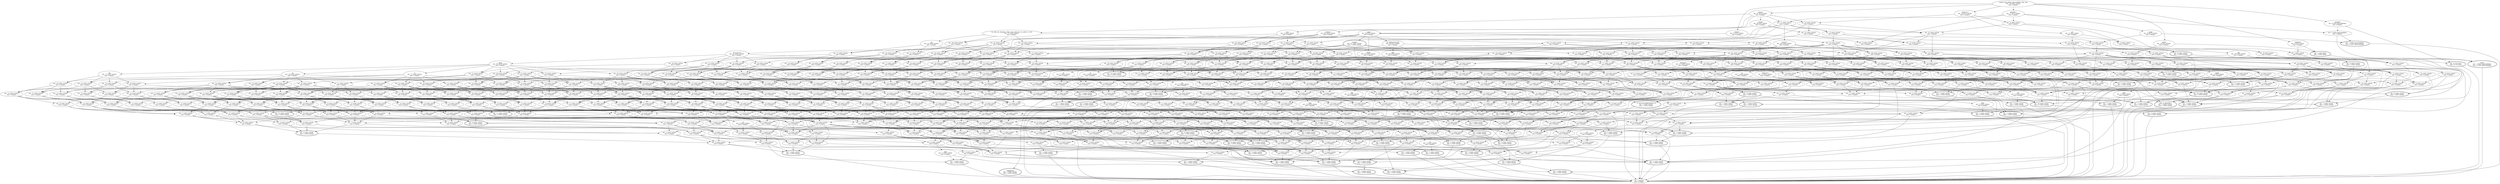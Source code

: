 digraph d{
1 [label="author, date-added, date-modified, title, year
ext.: 100 (93% article) 
own: 0 (empty) "]
2 [label="ext.: 1 (100% article) 
own: 1 (100% article) ", peripheries = 2]
3 [label="ext.: 52 (100% article) 
own: 0 (empty) "]
4 [label="ext.: 9 (100% article) 
own: 7 (100% article) ", peripheries = 2]
5 [label="ext.: 6 (100% article) 
own: 0 (empty) "]
6 [label="ext.: 1 (100% article) 
own: 1 (100% article) ", peripheries = 2]
7 [label="ext.: 10 (100% article) 
own: 0 (empty) "]
8 [label="volume
ext.: 96 (95% article) 
own: 0 (empty) "]
9 [label="ext.: 9 (100% article) 
own: 1 (100% article) ", peripheries = 2]
10 [label="number
ext.: 81 (100% article) 
own: 1 (100% article) ", peripheries = 2]
11 [label="ext.: 26 (100% article) 
own: 0 (empty) "]
12 [label="ext.: 39 (100% article) 
own: 0 (empty) "]
13 [label="ext.: 25 (100% article) 
own: 0 (empty) "]
14 [label="ext.: 32 (100% article) 
own: 0 (empty) "]
15 [label="ext.: 31 (100% article) 
own: 0 (empty) "]
16 [label="ext.: 2 (100% article) 
own: 1 (100% article) ", peripheries = 2]
17 [label="ext.: 10 (100% article) 
own: 0 (empty) "]
18 [label="ext.: 5 (100% article) 
own: 0 (empty) "]
19 [label="ext.: 6 (100% article) 
own: 0 (empty) "]
20 [label="ext.: 1 (100% article) 
own: 1 (100% article) ", peripheries = 2]
21 [label="ext.: 4 (100% article) 
own: 0 (empty) "]
22 [label="ext.: 8 (100% article) 
own: 0 (empty) "]
23 [label="ext.: 2 (100% article) 
own: 0 (empty) "]
24 [label="ext.: 1 (100% article) 
own: 1 (100% article) ", peripheries = 2]
25 [label="ext.: 1 (100% article) 
own: 1 (100% article) ", peripheries = 2]
26 [label="ext.: 64 (100% article) 
own: 0 (empty) "]
27 [label="ext.: 72 (100% article) 
own: 0 (empty) "]
28 [label="ext.: 6 (100% article) 
own: 1 (100% article) ", peripheries = 2]
29 [label="ext.: 36 (100% article) 
own: 0 (empty) "]
30 [label="ext.: 11 (100% article) 
own: 1 (100% article) ", peripheries = 2]
31 [label="ext.: 12 (100% article) 
own: 0 (empty) "]
32 [label="ext.: 4 (100% article) 
own: 0 (empty) "]
33 [label="ext.: 1 (100% article) 
own: 1 (100% article) ", peripheries = 2]
34 [label="ext.: 4 (100% article) 
own: 0 (empty) "]
35 [label="pmc
ext.: 2 (100% article) 
own: 0 (empty) "]
36 [label="ext.: 5 (100% article) 
own: 0 (empty) "]
37 [label="ext.: 2 (100% article) 
own: 0 (empty) "]
38 [label="ext.: 1 (100% article) 
own: 1 (100% article) ", peripheries = 2]
39 [label="ext.: 10 (100% article) 
own: 0 (empty) "]
40 [label="ext.: 4 (100% article) 
own: 1 (100% article) ", peripheries = 2]
41 [label="ext.: 2 (100% article) 
own: 2 (100% article) ", peripheries = 2]
42 [label="ext.: 59 (100% article) 
own: 0 (empty) "]
43 [label="ext.: 11 (100% article) 
own: 0 (empty) "]
44 [label="pages
ext.: 94 (95% article) 
own: 0 (empty) "]
45 [label="ext.: 45 (100% article) 
own: 0 (empty) "]
46 [label="ext.: 12 (100% article) 
own: 0 (empty) "]
47 [label="ext.: 3 (100% article) 
own: 0 (empty) "]
48 [label="ext.: 1 (100% article) 
own: 1 (100% article) ", peripheries = 2]
49 [label="ext.: 17 (100% article) 
own: 0 (empty) "]
50 [label="ext.: 4 (100% article) 
own: 0 (empty) "]
51 [label="ext.: 2 (100% article) 
own: 0 (empty) "]
52 [label="supplement
ext.: 1 (100% article) 
own: 1 (100% article) ", peripheries = 2]
53 [label="ext.: 2 (100% article) 
own: 1 (100% article) ", peripheries = 2]
54 [label="ext.: 3 (100% article) 
own: 0 (empty) "]
55 [label="ext.: 14 (100% article) 
own: 4 (100% article) ", peripheries = 2]
56 [label="ext.: 44 (90% article) 
own: 0 (empty) "]
57 [label="ext.: 73 (94% article) 
own: 0 (empty) "]
58 [label="ext.: 4 (75% misc) 
own: 4 (75% misc) ", peripheries = 2]
59 [label="ext.: 7 (100% article) 
own: 0 (empty) "]
60 [label="ext.: 11 (100% article) 
own: 0 (empty) "]
61 [label="ext.: 11 (100% article) 
own: 0 (empty) "]
62 [label="ext.: 10 (100% article) 
own: 0 (empty) "]
63 [label="ext.: 42 (100% article) 
own: 0 (empty) "]
64 [label="ext.: 2 (100% article) 
own: 1 (100% article) ", peripheries = 2]
65 [label="ext.: 40 (100% article) 
own: 0 (empty) "]
66 [label="ext.: 9 (100% article) 
own: 1 (100% article) ", peripheries = 2]
67 [label="ext.: 14 (100% article) 
own: 0 (empty) "]
68 [label="ext.: 70 (100% article) 
own: 0 (empty) "]
69 [label="ext.: 14 (100% article) 
own: 0 (empty) "]
70 [label="ext.: 14 (100% article) 
own: 0 (empty) "]
71 [label="ext.: 15 (100% article) 
own: 0 (empty) "]
72 [label="ext.: 11 (100% article) 
own: 0 (empty) "]
73 [label="ext.: 13 (100% article) 
own: 0 (empty) "]
74 [label="ext.: 10 (100% article) 
own: 0 (empty) "]
75 [label="ext.: 3 (100% article) 
own: 0 (empty) "]
76 [label="ext.: 2 (100% article) 
own: 1 (100% article) ", peripheries = 2]
77 [label="ext.: 3 (100% article) 
own: 0 (empty) "]
78 [label="ext.: 7 (100% article) 
own: 0 (empty) "]
79 [label="ext.: 5 (100% article) 
own: 0 (empty) "]
80 [label="ext.: 6 (100% article) 
own: 0 (empty) "]
81 [label="ext.: 1 (100% article) 
own: 1 (100% article) ", peripheries = 2]
82 [label="ext.: 6 (100% article) 
own: 1 (100% article) ", peripheries = 2]
83 [label="ext.: 8 (100% article) 
own: 0 (empty) "]
84 [label="ext.: 5 (100% article) 
own: 0 (empty) "]
85 [label="ext.: 7 (100% article) 
own: 0 (empty) "]
86 [label="ext.: 4 (100% article) 
own: 0 (empty) "]
87 [label="ext.: 1 (100% article) 
own: 1 (100% article) ", peripheries = 2]
88 [label="ext.: 3 (100% article) 
own: 1 (100% article) ", peripheries = 2]
89 [label="ext.: 1 (100% article) 
own: 1 (100% article) ", peripheries = 2]
90 [label="ext.: 6 (100% article) 
own: 0 (empty) "]
91 [label="ext.: 3 (100% article) 
own: 1 (100% article) ", peripheries = 2]
92 [label="ext.: 35 (100% article) 
own: 0 (empty) "]
93 [label="ext.: 61 (100% article) 
own: 0 (empty) "]
94 [label="ext.: 29 (100% article) 
own: 0 (empty) "]
95 [label="ext.: 36 (100% article) 
own: 0 (empty) "]
96 [label="ext.: 46 (100% article) 
own: 0 (empty) "]
97 [label="ext.: 34 (100% article) 
own: 0 (empty) "]
98 [label="ext.: 41 (100% article) 
own: 0 (empty) "]
99 [label="ext.: 51 (100% article) 
own: 0 (empty) "]
100 [label="ext.: 21 (100% article) 
own: 1 (100% article) ", peripheries = 2]
101 [label="ext.: 37 (100% article) 
own: 0 (empty) "]
102 [label="isi, publication-type
ext.: 46 (91% article) 
own: 0 (empty) "]
103 [label="ext.: 23 (100% article) 
own: 1 (100% article) ", peripheries = 2]
104 [label="ext.: 10 (100% article) 
own: 1 (100% article) ", peripheries = 2]
105 [label="ext.: 13 (100% article) 
own: 0 (empty) "]
106 [label="ext.: 13 (100% article) 
own: 0 (empty) "]
107 [label="ext.: 14 (100% article) 
own: 0 (empty) "]
108 [label="ext.: 12 (100% article) 
own: 0 (empty) "]
109 [label="ext.: 13 (100% article) 
own: 0 (empty) "]
110 [label="ext.: 16 (100% article) 
own: 0 (empty) "]
111 [label="ext.: 16 (100% article) 
own: 0 (empty) "]
112 [label="mh
ext.: 17 (100% article) 
own: 0 (empty) "]
113 [label="ext.: 15 (100% article) 
own: 0 (empty) "]
114 [label="ext.: 5 (100% article) 
own: 1 (100% article) ", peripheries = 2]
115 [label="ext.: 7 (100% article) 
own: 0 (empty) "]
116 [label="ext.: 12 (100% article) 
own: 0 (empty) "]
117 [label="ext.: 13 (100% article) 
own: 0 (empty) "]
118 [label="ext.: 6 (100% article) 
own: 0 (empty) "]
119 [label="ext.: 11 (100% article) 
own: 0 (empty) "]
120 [label="ext.: 12 (100% article) 
own: 0 (empty) "]
121 [label="ext.: 12 (100% article) 
own: 0 (empty) "]
122 [label="ext.: 15 (100% article) 
own: 0 (empty) "]
123 [label="ext.: 15 (100% article) 
own: 0 (empty) "]
124 [label="ext.: 16 (100% article) 
own: 0 (empty) "]
125 [label="ext.: 14 (100% article) 
own: 0 (empty) "]
126 [label="ext.: 6 (100% article) 
own: 0 (empty) "]
127 [label="ext.: 8 (100% article) 
own: 0 (empty) "]
128 [label="ext.: 7 (100% article) 
own: 0 (empty) "]
129 [label="ext.: 9 (100% article) 
own: 0 (empty) "]
130 [label="ext.: 8 (100% article) 
own: 0 (empty) "]
131 [label="m3
ext.: 2 (100% article) 
own: 0 (empty) "]
132 [label="ext.: 29 (100% article) 
own: 0 (empty) "]
133 [label="ext.: 28 (100% article) 
own: 0 (empty) "]
134 [label="ext.: 7 (100% article) 
own: 0 (empty) "]
135 [label="ext.: 2 (100% article) 
own: 0 (empty) "]
136 [label="ext.: 5 (100% article) 
own: 0 (empty) "]
137 [label="ext.: 5 (100% article) 
own: 0 (empty) "]
138 [label="ty
ext.: 7 (100% article) 
own: 0 (empty) "]
139 [label="isbn, l3, bdsk-file-2
ext.: 1 (100% article) 
own: 1 (100% article) ", peripheries = 2]
140 [label="bdsk-file-1
ext.: 75 (97% article) 
own: 0 (empty) "]
141 [label="group
ext.: 43 (97% article) 
own: 0 (empty) "]
142 [label="booktitle
ext.: 6 (50% inproceedings) 
own: 0 (empty) "]
143 [label="ext.: 1 (100% inproceedings) 
own: 1 (100% inproceedings) ", peripheries = 2]
144 [label="ext.: 3 (100% article) 
own: 0 (empty) "]
145 [label="ext.: 16 (100% article) 
own: 0 (empty) "]
146 [label="ext.: 6 (100% article) 
own: 0 (empty) "]
147 [label="ext.: 2 (100% article) 
own: 0 (empty) "]
148 [label="ext.: 1 (100% article) 
own: 1 (100% article) ", peripheries = 2]
149 [label="url
ext.: 11 (90% article) 
own: 0 (empty) "]
150 [label="ext.: 10 (90% article) 
own: 0 (empty) "]
151 [label="bdsk-url-1
ext.: 34 (97% article) 
own: 0 (empty) "]
152 [label="ext.: 33 (96% article) 
own: 0 (empty) "]
153 [label="ext.: 20 (95% article) 
own: 0 (empty) "]
154 [label="ext.: 3 (66% article) 
own: 0 (empty) "]
155 [label="ext.: 33 (96% article) 
own: 0 (empty) "]
156 [label="address
ext.: 35 (97% article) 
own: 0 (empty) "]
157 [label="ext.: 2 (100% inproceedings) 
own: 0 (empty) "]
158 [label="editor
ext.: 1 (100% inproceedings) 
own: 1 (100% inproceedings) ", peripheries = 2]
159 [label="ext.: 28 (100% article) 
own: 0 (empty) "]
160 [label="ext.: 2 (100% article) 
own: 0 (empty) "]
161 [label="month
ext.: 31 (100% article) 
own: 0 (empty) "]
162 [label="ext.: 1 (100% article) 
own: 1 (100% article) ", peripheries = 2]
163 [label="publisher
ext.: 4 (50% article) 
own: 0 (empty) "]
164 [label="annote
ext.: 14 (92% article) 
own: 0 (empty) "]
165 [label="ext.: 2 (50% book) 
own: 1 (100% book) ", peripheries = 2]
166 [label="ext.: 14 (100% article) 
own: 0 (empty) "]
167 [label="ext.: 16 (100% article) 
own: 0 (empty) "]
168 [label="ext.: 20 (100% article) 
own: 0 (empty) "]
169 [label="ext.: 21 (100% article) 
own: 0 (empty) "]
170 [label="ext.: 23 (100% article) 
own: 0 (empty) "]
171 [label="ext.: 18 (100% article) 
own: 0 (empty) "]
172 [label="ext.: 7 (100% article) 
own: 0 (empty) "]
173 [label="ext.: 17 (100% article) 
own: 0 (empty) "]
174 [label="ext.: 23 (100% article) 
own: 0 (empty) "]
175 [label="ext.: 24 (100% article) 
own: 0 (empty) "]
176 [label="ext.: 26 (100% article) 
own: 0 (empty) "]
177 [label="ext.: 21 (100% article) 
own: 0 (empty) "]
178 [label="ext.: 8 (100% article) 
own: 0 (empty) "]
179 [label="ext.: 6 (100% article) 
own: 0 (empty) "]
180 [label="ext.: 5 (100% article) 
own: 0 (empty) "]
181 [label="ext.: 17 (100% article) 
own: 0 (empty) "]
182 [label="ext.: 23 (100% article) 
own: 0 (empty) "]
183 [label="ext.: 25 (100% article) 
own: 0 (empty) "]
184 [label="ext.: 27 (100% article) 
own: 0 (empty) "]
185 [label="ext.: 21 (100% article) 
own: 0 (empty) "]
186 [label="ext.: 20 (100% article) 
own: 0 (empty) "]
187 [label="rn
ext.: 26 (100% article) 
own: 0 (empty) "]
188 [label="ext.: 28 (100% article) 
own: 0 (empty) "]
189 [label="dcom
ext.: 30 (100% article) 
own: 0 (empty) "]
190 [label="ext.: 24 (100% article) 
own: 0 (empty) "]
191 [label="ext.: 15 (100% article) 
own: 0 (empty) "]
192 [label="ext.: 21 (100% article) 
own: 0 (empty) "]
193 [label="ext.: 22 (100% article) 
own: 0 (empty) "]
194 [label="ext.: 24 (100% article) 
own: 0 (empty) "]
195 [label="ext.: 19 (100% article) 
own: 0 (empty) "]
196 [label="ext.: 18 (100% article) 
own: 0 (empty) "]
197 [label="ext.: 24 (100% article) 
own: 0 (empty) "]
198 [label="ext.: 25 (100% article) 
own: 0 (empty) "]
199 [label="lr
ext.: 27 (100% article) 
own: 0 (empty) "]
200 [label="ext.: 22 (100% article) 
own: 0 (empty) "]
201 [label="ext.: 45 (100% article) 
own: 0 (empty) "]
202 [label="ext.: 1 (100% article) 
own: 1 (100% article) ", peripheries = 2]
203 [label="ext.: 7 (100% article) 
own: 0 (empty) "]
204 [label="ext.: 9 (100% article) 
own: 0 (empty) "]
205 [label="ext.: 10 (100% article) 
own: 0 (empty) "]
206 [label="ext.: 9 (100% article) 
own: 0 (empty) "]
207 [label="ext.: 10 (100% article) 
own: 0 (empty) "]
208 [label="ext.: 11 (100% article) 
own: 0 (empty) "]
209 [label="ext.: 10 (100% article) 
own: 0 (empty) "]
210 [label="ext.: 10 (100% article) 
own: 0 (empty) "]
211 [label="ext.: 11 (100% article) 
own: 0 (empty) "]
212 [label="ext.: 11 (100% article) 
own: 0 (empty) "]
213 [label="ext.: 12 (100% article) 
own: 0 (empty) "]
214 [label="ext.: 16 (100% article) 
own: 0 (empty) "]
215 [label="ext.: 8 (100% article) 
own: 0 (empty) "]
216 [label="ext.: 3 (100% article) 
own: 1 (100% article) ", peripheries = 2]
217 [label="ext.: 12 (100% article) 
own: 0 (empty) "]
218 [label="ext.: 18 (100% article) 
own: 0 (empty) "]
219 [label="ext.: 28 (100% article) 
own: 0 (empty) "]
220 [label="ext.: 30 (100% article) 
own: 0 (empty) "]
221 [label="ext.: 14 (100% article) 
own: 0 (empty) "]
222 [label="ext.: 15 (100% article) 
own: 0 (empty) "]
223 [label="ext.: 17 (100% article) 
own: 0 (empty) "]
224 [label="ext.: 26 (100% article) 
own: 0 (empty) "]
225 [label="ext.: 34 (100% article) 
own: 0 (empty) "]
226 [label="ext.: 32 (100% article) 
own: 0 (empty) "]
227 [label="ext.: 15 (100% article) 
own: 0 (empty) "]
228 [label="ext.: 20 (100% article) 
own: 0 (empty) "]
229 [label="ext.: 19 (100% article) 
own: 0 (empty) "]
230 [label="ext.: 23 (100% article) 
own: 0 (empty) "]
231 [label="ext.: 15 (100% article) 
own: 0 (empty) "]
232 [label="ext.: 18 (100% article) 
own: 0 (empty) "]
233 [label="ext.: 25 (100% article) 
own: 0 (empty) "]
234 [label="ext.: 32 (100% article) 
own: 0 (empty) "]
235 [label="ext.: 30 (100% article) 
own: 0 (empty) "]
236 [label="ext.: 28 (100% article) 
own: 0 (empty) "]
237 [label="ext.: 36 (100% article) 
own: 0 (empty) "]
238 [label="ext.: 34 (100% article) 
own: 0 (empty) "]
239 [label="ext.: 15 (100% article) 
own: 0 (empty) "]
240 [label="ext.: 19 (100% article) 
own: 0 (empty) "]
241 [label="ext.: 18 (100% article) 
own: 0 (empty) "]
242 [label="ext.: 16 (100% article) 
own: 0 (empty) "]
243 [label="ext.: 21 (100% article) 
own: 0 (empty) "]
244 [label="ext.: 20 (100% article) 
own: 0 (empty) "]
245 [label="ext.: 15 (100% article) 
own: 0 (empty) "]
246 [label="ext.: 17 (100% article) 
own: 0 (empty) "]
247 [label="ext.: 11 (100% article) 
own: 0 (empty) "]
248 [label="ext.: 9 (100% article) 
own: 1 (100% article) ", peripheries = 2]
249 [label="ext.: 16 (100% article) 
own: 0 (empty) "]
250 [label="ext.: 19 (100% article) 
own: 0 (empty) "]
251 [label="ext.: 20 (100% article) 
own: 0 (empty) "]
252 [label="ext.: 23 (100% article) 
own: 0 (empty) "]
253 [label="ext.: 17 (100% article) 
own: 0 (empty) "]
254 [label="ext.: 20 (100% article) 
own: 0 (empty) "]
255 [label="ext.: 8 (100% article) 
own: 1 (100% article) ", peripheries = 2]
256 [label="ext.: 10 (100% article) 
own: 0 (empty) "]
257 [label="ext.: 6 (100% article) 
own: 0 (empty) "]
258 [label="ext.: 7 (100% article) 
own: 0 (empty) "]
259 [label="ext.: 7 (100% article) 
own: 0 (empty) "]
260 [label="ext.: 8 (100% article) 
own: 0 (empty) "]
261 [label="ext.: 4 (100% article) 
own: 0 (empty) "]
262 [label="ext.: 4 (100% article) 
own: 0 (empty) "]
263 [label="ext.: 12 (100% article) 
own: 0 (empty) "]
264 [label="ext.: 10 (100% article) 
own: 0 (empty) "]
265 [label="ext.: 2 (100% article) 
own: 1 (100% article) ", peripheries = 2]
266 [label="ext.: 6 (100% article) 
own: 1 (100% article) ", peripheries = 2]
267 [label="ext.: 10 (100% article) 
own: 0 (empty) "]
268 [label="ext.: 24 (100% article) 
own: 0 (empty) "]
269 [label="ext.: 12 (100% article) 
own: 0 (empty) "]
270 [label="ext.: 27 (100% article) 
own: 0 (empty) "]
271 [label="ext.: 22 (100% article) 
own: 0 (empty) "]
272 [label="ext.: 24 (100% article) 
own: 0 (empty) "]
273 [label="ext.: 11 (100% article) 
own: 0 (empty) "]
274 [label="ext.: 14 (100% article) 
own: 0 (empty) "]
275 [label="ext.: 16 (100% article) 
own: 0 (empty) "]
276 [label="ext.: 21 (100% article) 
own: 0 (empty) "]
277 [label="co, iso-source-abbreviation, ps
ext.: 1 (100% article) 
own: 1 (100% article) ", peripheries = 2]
278 [label="ext.: 8 (100% article) 
own: 0 (empty) "]
279 [label="ext.: 17 (100% article) 
own: 0 (empty) "]
280 [label="ext.: 27 (100% article) 
own: 0 (empty) "]
281 [label="ext.: 29 (100% article) 
own: 0 (empty) "]
282 [label="ext.: 13 (100% article) 
own: 0 (empty) "]
283 [label="ext.: 9 (100% article) 
own: 0 (empty) "]
284 [label="ext.: 16 (100% article) 
own: 0 (empty) "]
285 [label="ext.: 25 (100% article) 
own: 0 (empty) "]
286 [label="ext.: 33 (100% article) 
own: 0 (empty) "]
287 [label="ext.: 31 (100% article) 
own: 0 (empty) "]
288 [label="ext.: 14 (100% article) 
own: 0 (empty) "]
289 [label="ext.: 19 (100% article) 
own: 0 (empty) "]
290 [label="ext.: 18 (100% article) 
own: 0 (empty) "]
291 [label="ext.: 22 (100% article) 
own: 0 (empty) "]
292 [label="ext.: 14 (100% article) 
own: 0 (empty) "]
293 [label="ext.: 17 (100% article) 
own: 0 (empty) "]
294 [label="ext.: 24 (100% article) 
own: 0 (empty) "]
295 [label="ext.: 31 (100% article) 
own: 0 (empty) "]
296 [label="ext.: 29 (100% article) 
own: 0 (empty) "]
297 [label="ext.: 27 (100% article) 
own: 0 (empty) "]
298 [label="au, jt, pl, sb
ext.: 35 (100% article) 
own: 0 (empty) "]
299 [label="ext.: 33 (100% article) 
own: 0 (empty) "]
300 [label="ext.: 14 (100% article) 
own: 0 (empty) "]
301 [label="ext.: 18 (100% article) 
own: 0 (empty) "]
302 [label="ext.: 17 (100% article) 
own: 0 (empty) "]
303 [label="ext.: 15 (100% article) 
own: 0 (empty) "]
304 [label="ext.: 20 (100% article) 
own: 0 (empty) "]
305 [label="ext.: 19 (100% article) 
own: 0 (empty) "]
306 [label="ext.: 14 (100% article) 
own: 0 (empty) "]
307 [label="ext.: 14 (100% article) 
own: 0 (empty) "]
308 [label="ext.: 16 (100% article) 
own: 0 (empty) "]
309 [label="ext.: 10 (100% article) 
own: 0 (empty) "]
310 [label="ext.: 11 (100% article) 
own: 0 (empty) "]
311 [label="ext.: 9 (100% article) 
own: 0 (empty) "]
312 [label="ext.: 5 (100% article) 
own: 2 (100% article) ", peripheries = 2]
313 [label="ext.: 7 (100% article) 
own: 0 (empty) "]
314 [label="ext.: 14 (100% article) 
own: 0 (empty) "]
315 [label="ext.: 1 (100% article) 
own: 1 (100% article) ", peripheries = 2]
316 [label="ext.: 5 (100% article) 
own: 0 (empty) "]
317 [label="ext.: 13 (100% article) 
own: 0 (empty) "]
318 [label="ext.: 23 (100% article) 
own: 0 (empty) "]
319 [label="ext.: 25 (100% article) 
own: 0 (empty) "]
320 [label="ext.: 9 (100% article) 
own: 0 (empty) "]
321 [label="ext.: 6 (100% article) 
own: 0 (empty) "]
322 [label="ext.: 12 (100% article) 
own: 0 (empty) "]
323 [label="ext.: 21 (100% article) 
own: 0 (empty) "]
324 [label="ext.: 28 (100% article) 
own: 0 (empty) "]
325 [label="ext.: 26 (100% article) 
own: 0 (empty) "]
326 [label="ext.: 10 (100% article) 
own: 0 (empty) "]
327 [label="ext.: 14 (100% article) 
own: 0 (empty) "]
328 [label="ext.: 13 (100% article) 
own: 0 (empty) "]
329 [label="ext.: 18 (100% article) 
own: 0 (empty) "]
330 [label="ext.: 10 (100% article) 
own: 0 (empty) "]
331 [label="ext.: 13 (100% article) 
own: 0 (empty) "]
332 [label="ext.: 10 (100% article) 
own: 0 (empty) "]
333 [label="ext.: 14 (100% article) 
own: 0 (empty) "]
334 [label="ext.: 13 (100% article) 
own: 0 (empty) "]
335 [label="ext.: 11 (100% article) 
own: 0 (empty) "]
336 [label="ext.: 15 (100% article) 
own: 0 (empty) "]
337 [label="ext.: 14 (100% article) 
own: 0 (empty) "]
338 [label="ext.: 10 (100% article) 
own: 0 (empty) "]
339 [label="ext.: 10 (100% article) 
own: 0 (empty) "]
340 [label="ext.: 12 (100% article) 
own: 0 (empty) "]
341 [label="ext.: 6 (100% article) 
own: 0 (empty) "]
342 [label="ext.: 7 (100% article) 
own: 0 (empty) "]
343 [label="ext.: 5 (100% article) 
own: 0 (empty) "]
344 [label="ext.: 2 (100% article) 
own: 1 (100% article) ", peripheries = 2]
345 [label="ext.: 2 (100% article) 
own: 0 (empty) "]
346 [label="ext.: 3 (100% article) 
own: 0 (empty) "]
347 [label="ext.: 1 (100% article) 
own: 1 (100% article) ", peripheries = 2]
348 [label="ext.: 8 (100% article) 
own: 0 (empty) "]
349 [label="ext.: 4 (100% article) 
own: 0 (empty) "]
350 [label="ext.: 15 (100% article) 
own: 0 (empty) "]
351 [label="ext.: 10 (100% article) 
own: 0 (empty) "]
352 [label="ext.: 11 (100% article) 
own: 0 (empty) "]
353 [label="ext.: 18 (100% article) 
own: 0 (empty) "]
354 [label="ext.: 13 (100% article) 
own: 0 (empty) "]
355 [label="keywords
ext.: 17 (100% article) 
own: 0 (empty) "]
356 [label="ext.: 18 (100% article) 
own: 0 (empty) "]
357 [label="ext.: 21 (100% article) 
own: 0 (empty) "]
358 [label="ext.: 16 (100% article) 
own: 0 (empty) "]
359 [label="ext.: 19 (100% article) 
own: 0 (empty) "]
360 [label="ext.: 7 (100% article) 
own: 0 (empty) "]
361 [label="ext.: 9 (100% article) 
own: 0 (empty) "]
362 [label="ext.: 24 (100% article) 
own: 0 (empty) "]
363 [label="ext.: 27 (100% article) 
own: 0 (empty) "]
364 [label="ext.: 26 (100% article) 
own: 0 (empty) "]
365 [label="ext.: 29 (100% article) 
own: 0 (empty) "]
366 [label="ext.: 16 (100% article) 
own: 0 (empty) "]
367 [label="ext.: 18 (100% article) 
own: 0 (empty) "]
368 [label="ext.: 17 (100% article) 
own: 0 (empty) "]
369 [label="ext.: 20 (100% article) 
own: 0 (empty) "]
370 [label="ext.: 21 (100% article) 
own: 0 (empty) "]
371 [label="ext.: 24 (100% article) 
own: 0 (empty) "]
372 [label="ext.: 18 (100% article) 
own: 0 (empty) "]
373 [label="ext.: 21 (100% article) 
own: 0 (empty) "]
374 [label="ext.: 9 (100% article) 
own: 0 (empty) "]
375 [label="ext.: 11 (100% article) 
own: 0 (empty) "]
376 [label="ext.: 12 (100% article) 
own: 0 (empty) "]
377 [label="ext.: 15 (100% article) 
own: 0 (empty) "]
378 [label="ext.: 37 (100% article) 
own: 0 (empty) "]
379 [label="ext.: 23 (100% article) 
own: 0 (empty) "]
380 [label="ext.: 26 (100% article) 
own: 0 (empty) "]
381 [label="ext.: 25 (100% article) 
own: 0 (empty) "]
382 [label="ext.: 28 (100% article) 
own: 0 (empty) "]
383 [label="ext.: 15 (100% article) 
own: 0 (empty) "]
384 [label="ext.: 17 (100% article) 
own: 0 (empty) "]
385 [label="ext.: 19 (100% article) 
own: 0 (empty) "]
386 [label="ext.: 22 (100% article) 
own: 0 (empty) "]
387 [label="ext.: 11 (100% article) 
own: 0 (empty) "]
388 [label="ext.: 13 (100% article) 
own: 0 (empty) "]
389 [label="ext.: 2 (100% article) 
own: 1 (100% article) ", peripheries = 2]
390 [label="ext.: 4 (100% article) 
own: 0 (empty) "]
391 [label="ext.: 7 (100% article) 
own: 0 (empty) "]
392 [label="ext.: 2 (100% article) 
own: 0 (empty) "]
393 [label="ext.: 11 (100% article) 
own: 0 (empty) "]
394 [label="ext.: 8 (100% article) 
own: 0 (empty) "]
395 [label="ext.: 7 (100% article) 
own: 0 (empty) "]
396 [label="ext.: 4 (100% article) 
own: 0 (empty) "]
397 [label="ext.: 1 (100% article) 
own: 1 (100% article) ", peripheries = 2]
398 [label="ext.: 27 (100% article) 
own: 0 (empty) "]
399 [label="ext.: 26 (100% article) 
own: 0 (empty) "]
400 [label="phst
ext.: 10 (100% article) 
own: 0 (empty) "]
401 [label="gr
ext.: 11 (100% article) 
own: 0 (empty) "]
402 [label="ext.: 18 (100% article) 
own: 0 (empty) "]
403 [label="ext.: 6 (100% article) 
own: 0 (empty) "]
404 [label="ext.: 30 (100% article) 
own: 0 (empty) "]
405 [label="ext.: 29 (100% article) 
own: 0 (empty) "]
406 [label="ext.: 17 (100% article) 
own: 0 (empty) "]
407 [label="ext.: 48 (100% article) 
own: 0 (empty) "]
408 [label="ext.: 8 (100% article) 
own: 0 (empty) "]
409 [label="ext.: 15 (100% article) 
own: 0 (empty) "]
410 [label="ext.: 17 (100% article) 
own: 0 (empty) "]
411 [label="ext.: 11 (100% article) 
own: 0 (empty) "]
412 [label="ext.: 16 (100% article) 
own: 0 (empty) "]
413 [label="ext.: 19 (100% article) 
own: 0 (empty) "]
414 [label="ext.: 18 (100% article) 
own: 0 (empty) "]
415 [label="ext.: 12 (100% article) 
own: 0 (empty) "]
416 [label="ext.: 12 (100% article) 
own: 0 (empty) "]
417 [label="ext.: 13 (100% article) 
own: 0 (empty) "]
418 [label="ext.: 6 (100% article) 
own: 0 (empty) "]
419 [label="ext.: 22 (100% article) 
own: 0 (empty) "]
420 [label="ext.: 6 (100% article) 
own: 0 (empty) "]
421 [label="ext.: 15 (100% article) 
own: 0 (empty) "]
422 [label="ext.: 18 (100% article) 
own: 0 (empty) "]
423 [label="ext.: 19 (100% article) 
own: 0 (empty) "]
424 [label="ext.: 5 (100% article) 
own: 0 (empty) "]
425 [label="ext.: 3 (100% article) 
own: 1 (100% article) ", peripheries = 2]
426 [label="ext.: 9 (100% article) 
own: 0 (empty) "]
427 [label="ext.: 8 (100% article) 
own: 0 (empty) "]
428 [label="ext.: 4 (100% article) 
own: 0 (empty) "]
429 [label="ext.: 7 (100% article) 
own: 0 (empty) "]
430 [label="ext.: 6 (100% article) 
own: 0 (empty) "]
431 [label="ext.: 4 (100% article) 
own: 0 (empty) "]
432 [label="ext.: 3 (100% article) 
own: 0 (empty) "]
433 [label="ext.: 2 (100% article) 
own: 1 (100% article) ", peripheries = 2]
434 [label="ext.: 3 (100% article) 
own: 0 (empty) "]
435 [label="ext.: 2 (100% article) 
own: 0 (empty) "]
436 [label="ext.: 9 (100% article) 
own: 0 (empty) "]
437 [label="ext.: 3 (100% article) 
own: 0 (empty) "]
438 [label="ext.: 12 (100% article) 
own: 0 (empty) "]
439 [label="ext.: 4 (100% article) 
own: 0 (empty) "]
440 [label="ext.: 4 (100% article) 
own: 0 (empty) "]
441 [label="ext.: 2 (100% article) 
own: 0 (empty) "]
442 [label="ext.: 6 (100% article) 
own: 0 (empty) "]
443 [label="ci
ext.: 5 (100% article) 
own: 0 (empty) "]
444 [label="ext.: 2 (100% article) 
own: 0 (empty) "]
445 [label="ext.: 4 (100% article) 
own: 0 (empty) "]
446 [label="ext.: 5 (100% article) 
own: 0 (empty) "]
447 [label="ext.: 3 (100% article) 
own: 0 (empty) "]
448 [label="ext.: 3 (100% article) 
own: 0 (empty) "]
449 [label="ext.: 3 (100% article) 
own: 0 (empty) "]
450 [label="ext.: 2 (100% article) 
own: 0 (empty) "]
451 [label="ext.: 5 (100% article) 
own: 0 (empty) "]
452 [label="ext.: 7 (100% article) 
own: 0 (empty) "]
453 [label="ext.: 5 (100% article) 
own: 0 (empty) "]
454 [label="ext.: 4 (100% article) 
own: 0 (empty) "]
455 [label="ext.: 1 (100% article) 
own: 1 (100% article) ", peripheries = 2]
456 [label="title1
ext.: 3 (100% article) 
own: 0 (empty) "]
457 [label="ext.: 3 (100% article) 
own: 0 (empty) "]
458 [label="ext.: 2 (100% article) 
own: 2 (100% article) ", peripheries = 2]
459 [label="ext.: 28 (100% article) 
own: 0 (empty) "]
460 [label="abstract
ext.: 60 (100% article) 
own: 0 (empty) "]
461 [label="ext.: 46 (100% article) 
own: 0 (empty) "]
462 [label="ext.: 27 (100% article) 
own: 0 (empty) "]
463 [label="ext.: 33 (100% article) 
own: 0 (empty) "]
464 [label="journal
ext.: 97 (95% article) 
own: 0 (empty) "]
465 [label="ext.: 32 (100% article) 
own: 0 (empty) "]
466 [label="ext.: 9 (100% article) 
own: 0 (empty) "]
467 [label="ext.: 17 (100% article) 
own: 0 (empty) "]
468 [label="ext.: 73 (100% article) 
own: 0 (empty) "]
469 [label="ext.: 21 (100% article) 
own: 0 (empty) "]
470 [label="ext.: 41 (100% article) 
own: 0 (empty) "]
471 [label="ext.: 32 (100% article) 
own: 0 (empty) "]
472 [label="ext.: 35 (100% article) 
own: 0 (empty) "]
473 [label="ext.: 15 (100% article) 
own: 0 (empty) "]
474 [label="dep
ext.: 11 (100% article) 
own: 0 (empty) "]
475 [label="ext.: 19 (100% article) 
own: 0 (empty) "]
476 [label="issn
ext.: 74 (94% article) 
own: 0 (empty) "]
477 [label="ext.: 26 (100% article) 
own: 0 (empty) "]
478 [label="ext.: 15 (100% article) 
own: 0 (empty) "]
479 [label="ext.: 19 (100% article) 
own: 0 (empty) "]
480 [label="ext.: 52 (100% article) 
own: 0 (empty) "]
481 [label="ext.: 28 (100% article) 
own: 0 (empty) "]
482 [label="da, edat, jid, language, mhda, own, pmid, pst, pt, pubm, so, stat
ext.: 37 (100% article) 
own: 0 (empty) "]
483 [label="ext.: 34 (100% article) 
own: 0 (empty) "]
484 [label="ext.: 16 (100% article) 
own: 0 (empty) "]
485 [label="pii
ext.: 22 (100% article) 
own: 0 (empty) "]
486 [label="ext.: 20 (100% article) 
own: 0 (empty) "]
487 [label="ext.: 18 (100% article) 
own: 0 (empty) "]
488 [label="local-url
ext.: 49 (100% article) 
own: 0 (empty) "]
489 [label="ext.: 15 (100% article) 
own: 0 (empty) "]
490 [label="ext.: 16 (100% article) 
own: 0 (empty) "]
491 [label="ext.: 18 (100% article) 
own: 0 (empty) "]
492 [label="ext.: 12 (100% article) 
own: 0 (empty) "]
493 [label="ext.: 13 (100% article) 
own: 0 (empty) "]
494 [label="ext.: 33 (100% article) 
own: 0 (empty) "]
495 [label="ext.: 16 (100% article) 
own: 0 (empty) "]
496 [label="ext.: 17 (100% article) 
own: 0 (empty) "]
497 [label="ext.: 20 (100% article) 
own: 0 (empty) "]
498 [label="ext.: 27 (100% article) 
own: 0 (empty) "]
499 [label="ext.: 16 (100% article) 
own: 0 (empty) "]
500 [label="ext.: 20 (100% article) 
own: 0 (empty) "]
501 [label="ext.: 29 (100% article) 
own: 0 (empty) "]
502 [label="ext.: 35 (100% article) 
own: 0 (empty) "]
503 [label="ext.: 17 (100% article) 
own: 0 (empty) "]
504 [label="ext.: 21 (100% article) 
own: 0 (empty) "]
505 [label="ext.: 16 (100% article) 
own: 0 (empty) "]
506 [label="ext.: 19 (100% article) 
own: 0 (empty) "]
507 [label="ext.: 13 (100% article) 
own: 0 (empty) "]
508 [label="ext.: 10 (100% article) 
own: 0 (empty) "]
509 [label="ext.: 13 (100% article) 
own: 0 (empty) "]
510 [label="ext.: 14 (100% article) 
own: 0 (empty) "]
511 [label="ext.: 11 (100% article) 
own: 0 (empty) "]
512 [label="ext.: 10 (100% article) 
own: 0 (empty) "]
513 [label="ext.: 28 (100% article) 
own: 0 (empty) "]
514 [label="ext.: 17 (100% article) 
own: 0 (empty) "]
515 [label="ext.: 23 (100% article) 
own: 0 (empty) "]
516 [label="ext.: 6 (100% article) 
own: 1 (100% article) ", peripheries = 2]
517 [label="ext.: 16 (100% article) 
own: 0 (empty) "]
518 [label="ext.: 28 (100% article) 
own: 0 (empty) "]
519 [label="ext.: 30 (100% article) 
own: 0 (empty) "]
520 [label="ext.: 17 (100% article) 
own: 0 (empty) "]
521 [label="ext.: 20 (100% article) 
own: 0 (empty) "]
522 [label="ext.: 40 (100% article) 
own: 0 (empty) "]
523 [label="ext.: 12 (100% article) 
own: 0 (empty) "]
524 [label="ext.: 9 (100% article) 
own: 0 (empty) "]
525 [label="ext.: 7 (100% article) 
own: 0 (empty) "]
526 [label="ext.: 4 (100% article) 
own: 0 (empty) "]
527 [label="ext.: 11 (100% article) 
own: 0 (empty) "]
528 [label="ext.: 7 (100% article) 
own: 0 (empty) "]
529 [label="ext.: 2 (100% article) 
own: 0 (empty) "]
530 [label="ext.: 5 (100% article) 
own: 0 (empty) "]
531 [label="ext.: 10 (100% article) 
own: 0 (empty) "]
532 [label="ext.: 3 (100% article) 
own: 0 (empty) "]
533 [label="ext.: 2 (100% article) 
own: 0 (empty) "]
534 [label="ext.: 19 (100% article) 
own: 0 (empty) "]
535 [label="ext.: 21 (100% article) 
own: 0 (empty) "]
536 [label="ext.: 8 (100% article) 
own: 0 (empty) "]
537 [label="ext.: 18 (100% article) 
own: 0 (empty) "]
538 [label="ext.: 24 (100% article) 
own: 0 (empty) "]
539 [label="ext.: 22 (100% article) 
own: 0 (empty) "]
540 [label="ext.: 9 (100% article) 
own: 0 (empty) "]
541 [label="ext.: 7 (100% article) 
own: 0 (empty) "]
542 [label="ext.: 8 (100% article) 
own: 0 (empty) "]
543 [label="ext.: 12 (100% article) 
own: 0 (empty) "]
544 [label="ext.: 11 (100% article) 
own: 0 (empty) "]
545 [label="ext.: 15 (100% article) 
own: 0 (empty) "]
546 [label="ext.: 8 (100% article) 
own: 0 (empty) "]
547 [label="ext.: 11 (100% article) 
own: 0 (empty) "]
548 [label="ext.: 3 (100% article) 
own: 0 (empty) "]
549 [label="ext.: 3 (100% article) 
own: 0 (empty) "]
550 [label="ext.: 8 (100% article) 
own: 0 (empty) "]
551 [label="ext.: 12 (100% article) 
own: 0 (empty) "]
552 [label="ext.: 11 (100% article) 
own: 0 (empty) "]
553 [label="ext.: 9 (100% article) 
own: 0 (empty) "]
554 [label="ext.: 13 (100% article) 
own: 0 (empty) "]
555 [label="ext.: 12 (100% article) 
own: 0 (empty) "]
556 [label="ext.: 2 (100% article) 
own: 0 (empty) "]
557 [label="ext.: 6 (100% article) 
own: 0 (empty) "]
558 [label="ext.: 5 (100% article) 
own: 0 (empty) "]
559 [label="ext.: 8 (100% article) 
own: 0 (empty) "]
560 [label="ext.: 9 (100% article) 
own: 0 (empty) "]
561 [label="ext.: 4 (100% article) 
own: 0 (empty) "]
562 [label="ext.: 5 (100% article) 
own: 0 (empty) "]
563 [label="ext.: 3 (100% article) 
own: 0 (empty) "]
564 [label="ext.: 7 (100% article) 
own: 0 (empty) "]
565 [label="ext.: 3 (100% article) 
own: 0 (empty) "]
566 [label="si
ext.: 4 (100% article) 
own: 0 (empty) "]
567 [label="ext.: 2 (100% article) 
own: 0 (empty) "]
568 [label="ext.: 16 (100% article) 
own: 0 (empty) "]
569 [label="ext.: 19 (100% article) 
own: 0 (empty) "]
570 [label="ext.: 8 (100% article) 
own: 0 (empty) "]
571 [label="ext.: 10 (100% article) 
own: 0 (empty) "]
572 [label="ext.: 5 (100% article) 
own: 0 (empty) "]
573 [label="ext.: 2 (100% article) 
own: 0 (empty) "]
574 [label="ext.: 4 (100% article) 
own: 0 (empty) "]
575 [label="ext.: 6 (100% article) 
own: 0 (empty) "]
576 [label="ext.: 4 (100% article) 
own: 0 (empty) "]
577 [label="ext.: 3 (100% article) 
own: 0 (empty) "]
578 [label="ext.: 1 (100% article) 
own: 1 (100% article) ", peripheries = 2]
579 [label="eprint
ext.: 2 (100% article) 
own: 0 (empty) "]
580 [label="ext.: 7 (100% article) 
own: 0 (empty) "]
581 [label="ext.: 2 (100% article) 
own: 0 (empty) "]
582 [label="ext.: 9 (100% article) 
own: 0 (empty) "]
583 [label="ext.: 3 (100% article) 
own: 0 (empty) "]
584 [label="ext.: 17 (100% article) 
own: 0 (empty) "]
585 [label="bdsk-url-2
ext.: 3 (100% article) 
own: 0 (empty) "]
586 [label="ext.: 2 (100% article) 
own: 0 (empty) "]
587 [label="ext.: 10 (100% article) 
own: 0 (empty) "]
588 [label="ext.: 25 (100% article) 
own: 0 (empty) "]
589 [label="ext.: 2 (100% article) 
own: 0 (empty) "]
590 [label="ext.: 3 (100% article) 
own: 0 (empty) "]
591 [label="doi
ext.: 18 (100% article) 
own: 0 (empty) "]
592 [label="ext.: 11 (100% article) 
own: 0 (empty) "]
593 [label="ext.: 1 (100% article) 
own: 1 (100% article) ", peripheries = 2]
594 [label="ext.: 28 (100% article) 
own: 0 (empty) "]
595 [label="ext.: 19 (100% article) 
own: 0 (empty) "]
596 [label="ext.: 4 (100% article) 
own: 0 (empty) "]
597 [label="ext.: 2 (100% article) 
own: 0 (empty) "]
598 [label="af
ext.: 5 (100% article) 
own: 0 (empty) "]
599 [label="ext.: 3 (100% article) 
own: 0 (empty) "]
600 [label="ext.: 3 (100% article) 
own: 0 (empty) "]
601 [label="di
ext.: 4 (100% article) 
own: 0 (empty) "]
602 [label="ext.: 23 (100% article) 
own: 0 (empty) "]
603 [label="ext.: 25 (100% article) 
own: 0 (empty) "]
604 [label="ext.: 20 (100% article) 
own: 0 (empty) "]
605 [label="ext.: 19 (100% article) 
own: 0 (empty) "]
606 [label="ext.: 39 (100% article) 
own: 0 (empty) "]
607 [label="ext.: 29 (100% article) 
own: 0 (empty) "]
608 [label="ext.: 24 (100% article) 
own: 0 (empty) "]
609 [label="ext.: 26 (100% article) 
own: 0 (empty) "]
610 [label="ext.: 18 (100% article) 
own: 0 (empty) "]
611 [label="ext.: 24 (100% article) 
own: 0 (empty) "]
612 [label="ext.: 27 (100% article) 
own: 0 (empty) "]
613 [label="ext.: 1 (100% article) 
own: 1 (100% article) ", peripheries = 2]
614 [label="ext.: 21 (100% article) 
own: 0 (empty) "]
615 [label="ext.: 22 (100% article) 
own: 0 (empty) "]
616 [label="ext.: 23 (100% article) 
own: 0 (empty) "]
617 [label="ext.: 22 (100% article) 
own: 0 (empty) "]
618 [label="ext.: 20 (100% article) 
own: 2 (100% article) ", peripheries = 2]
619 [label="ext.: 4 (100% article) 
own: 0 (empty) "]
620 [label="ext.: 3 (100% article) 
own: 0 (empty) "]
621 [label="ext.: 2 (100% article) 
own: 1 (100% article) ", peripheries = 2]
622 [label="ext.: 7 (100% article) 
own: 0 (empty) "]
623 [label="ext.: 3 (100% article) 
own: 0 (empty) "]
624 [label="ext.: 10 (100% article) 
own: 0 (empty) "]
625 [label="ext.: 2 (100% article) 
own: 0 (empty) "]
626 [label="ext.: 1 (100% article) 
own: 1 (100% article) ", peripheries = 2]
627 [label="ext.: 25 (100% article) 
own: 0 (empty) "]
628 [label="ext.: 18 (100% article) 
own: 0 (empty) "]
629 [label="ext.: 19 (100% article) 
own: 0 (empty) "]
630 [label="ext.: 18 (100% article) 
own: 0 (empty) "]
631 [label="ext.: 26 (100% article) 
own: 0 (empty) "]
632 [label="ext.: 17 (100% article) 
own: 0 (empty) "]
633 [label="ext.: 17 (100% article) 
own: 0 (empty) "]
634 [label="ext.: 16 (100% article) 
own: 11 (100% article) ", peripheries = 2]
635 [label="ext.: 9 (100% article) 
own: 0 (empty) "]
636 [label="ext.: 13 (100% article) 
own: 0 (empty) "]
637 [label="ext.: 12 (100% article) 
own: 0 (empty) "]
638 [label="ext.: 10 (100% article) 
own: 0 (empty) "]
639 [label="ext.: 8 (100% article) 
own: 1 (100% article) ", peripheries = 2]
640 [label="ext.: 5 (100% article) 
own: 0 (empty) "]
641 [label="ext.: 11 (100% article) 
own: 0 (empty) "]
642 [label="ext.: 7 (100% article) 
own: 0 (empty) "]
643 [label="ext.: 8 (100% article) 
own: 0 (empty) "]
644 [label="ext.: 10 (100% article) 
own: 0 (empty) "]
645 [label="ext.: 8 (100% article) 
own: 0 (empty) "]
646 [label="ext.: 12 (100% article) 
own: 0 (empty) "]
647 [label="ext.: 11 (100% article) 
own: 0 (empty) "]
648 [label="ext.: 8 (100% article) 
own: 0 (empty) "]
649 [label="ext.: 11 (100% article) 
own: 0 (empty) "]
650 [label="ext.: 8 (100% article) 
own: 0 (empty) "]
651 [label="ext.: 12 (100% article) 
own: 0 (empty) "]
652 [label="ext.: 11 (100% article) 
own: 0 (empty) "]
653 [label="ext.: 9 (100% article) 
own: 0 (empty) "]
654 [label="ext.: 13 (100% article) 
own: 0 (empty) "]
655 [label="ext.: 12 (100% article) 
own: 0 (empty) "]
656 [label="rf
ext.: 2 (100% article) 
own: 0 (empty) "]
657 [label="ext.: 4 (100% article) 
own: 0 (empty) "]
658 [label="ext.: 5 (100% article) 
own: 0 (empty) "]
659 [label="ext.: 3 (100% article) 
own: 0 (empty) "]
660 [label="ext.: 2 (100% article) 
own: 0 (empty) "]
661 [label="ext.: 1 (100% article) 
own: 1 (100% article) ", peripheries = 2]
662 [label="ext.: 26 (100% article) 
own: 0 (empty) "]
663 [label="ext.: 29 (100% article) 
own: 0 (empty) "]
664 [label="ext.: 27 (100% article) 
own: 0 (empty) "]
665 [label="date
ext.: 30 (100% article) 
own: 0 (empty) "]
666 [label="ext.: 18 (100% article) 
own: 0 (empty) "]
667 [label="read
ext.: 2 (100% article) 
own: 0 (empty) "]
668 [label="ext.: 19 (100% article) 
own: 0 (empty) "]
669 [label="ext.: 18 (100% article) 
own: 0 (empty) "]
670 [label="ext.: 22 (100% article) 
own: 0 (empty) "]
671 [label="ext.: 24 (100% article) 
own: 0 (empty) "]
672 [label="ext.: 23 (100% article) 
own: 0 (empty) "]
673 [label="ext.: 21 (100% article) 
own: 0 (empty) "]
674 [label="ext.: 17 (100% article) 
own: 0 (empty) "]
675 [label="ext.: 1 (100% article) 
own: 1 (100% article) ", peripheries = 2]
676 [label="ext.: 8 (100% article) 
own: 0 (empty) "]
677 [label="ext.: 12 (100% article) 
own: 0 (empty) "]
678 [label="ext.: 11 (100% article) 
own: 0 (empty) "]
679 [label="ext.: 9 (100% article) 
own: 0 (empty) "]
680 [label="ext.: 5 (100% article) 
own: 5 (100% article) ", peripheries = 2]
681 [label="ext.: 7 (100% article) 
own: 2 (100% article) ", peripheries = 2]
682 [label="ext.: 0 (empty) 
own: 0 (empty) "]
1->140;
1->142;
1->151;
1->156;
1->163;
1->164;
1->464;
140->141;
140->152;
140->155;
140->157;
140->468;
142->157;
151->149;
151->152;
151->463;
156->155;
163->165;
164->165;
464->8;
464->460;
464->463;
464->468;
464->476;
8->14;
8->27;
8->44;
141->143;
149->150;
152->150;
152->153;
152->465;
155->153;
157->143;
460->459;
460->461;
460->470;
463->14;
463->459;
463->465;
468->27;
468->465;
468->470;
468->480;
468->488;
476->461;
476->480;
14->7;
14->15;
14->404;
27->15;
27->63;
27->68;
44->10;
44->42;
44->57;
44->68;
44->161;
44->404;
150->154;
459->462;
461->513;
465->15;
465->462;
465->487;
465->591;
470->462;
470->513;
470->515;
480->513;
480->522;
488->487;
488->515;
488->522;
7->9;
10->3;
10->26;
10->93;
10->132;
10->159;
15->9;
15->39;
15->405;
42->3;
42->45;
42->46;
42->65;
42->398;
57->45;
57->93;
57->99;
63->39;
63->98;
68->26;
68->65;
68->98;
68->99;
68->405;
68->407;
68->604;
68->636;
161->46;
161->159;
161->604;
404->132;
404->398;
404->405;
462->467;
462->517;
487->517;
487->592;
513->514;
515->514;
515->517;
522->514;
591->467;
591->592;
3->11;
3->12;
3->17;
3->29;
9->40;
26->29;
26->95;
26->96;
26->133;
26->201;
26->355;
26->629;
26->677;
39->40;
45->12;
45->270;
46->17;
65->29;
65->67;
65->270;
65->399;
65->419;
93->12;
93->96;
98->67;
98->95;
98->97;
98->595;
98->612;
99->96;
99->97;
99->270;
99->606;
99->637;
102->56;
102->101;
102->609;
102->665;
132->11;
132->130;
132->133;
159->17;
159->629;
398->11;
398->399;
405->133;
405->399;
405->406;
407->201;
407->406;
407->419;
407->605;
407->606;
407->612;
604->595;
604->605;
604->629;
636->637;
636->677;
11->5;
11->13;
12->268;
29->13;
29->60;
29->167;
29->268;
29->276;
56->49;
56->58;
56->92;
56->598;
56->601;
56->607;
56->608;
67->60;
95->60;
95->94;
95->349;
95->582;
95->588;
95->628;
96->94;
96->268;
96->378;
96->678;
97->94;
97->611;
97->635;
101->92;
101->272;
101->664;
130->5;
130->134;
130->579;
133->13;
133->134;
133->137;
133->138;
133->214;
133->582;
133->584;
133->585;
201->214;
201->276;
201->377;
201->378;
201->588;
201->630;
270->268;
355->167;
355->349;
355->377;
399->13;
399->421;
406->214;
406->421;
419->276;
419->421;
595->628;
605->630;
606->378;
606->611;
606->638;
609->272;
609->603;
609->608;
609->671;
612->588;
612->611;
629->628;
629->630;
637->635;
637->638;
637->678;
665->607;
665->663;
665->664;
677->137;
677->678;
5->2;
5->18;
13->18;
13->22;
13->90;
13->145;
13->204;
13->314;
49->50;
49->54;
49->55;
49->269;
60->22;
60->623;
92->55;
92->271;
92->631;
94->615;
94->676;
134->18;
134->135;
134->136;
134->583;
134->590;
138->90;
138->136;
167->204;
167->274;
167->623;
214->314;
214->586;
214->587;
214->589;
214->590;
268->275;
272->103;
272->271;
272->670;
276->274;
276->275;
276->314;
349->623;
377->274;
377->376;
378->275;
378->376;
378->615;
378->679;
421->314;
579->2;
582->22;
582->580;
582->583;
582->589;
584->145;
584->580;
584->587;
585->160;
585->586;
588->589;
588->615;
588->667;
598->50;
598->599;
601->54;
601->599;
603->103;
603->602;
603->672;
607->269;
607->594;
607->631;
608->271;
608->602;
608->616;
611->615;
635->676;
638->679;
663->594;
663->662;
664->631;
664->662;
671->616;
671->668;
671->670;
671->672;
678->676;
678->679;
18->21;
18->23;
22->19;
22->23;
22->435;
50->51;
54->51;
55->267;
90->21;
90->91;
90->457;
103->100;
103->673;
136->21;
136->131;
145->19;
160->162;
204->91;
204->313;
204->435;
269->43;
269->267;
271->100;
271->614;
274->273;
274->313;
275->273;
314->313;
314->457;
376->273;
580->19;
583->23;
586->162;
594->43;
594->596;
594->600;
594->627;
599->51;
602->100;
602->617;
616->610;
616->614;
616->617;
623->435;
631->267;
631->627;
662->627;
668->610;
668->666;
670->614;
670->666;
670->673;
672->617;
672->673;
21->6;
21->456;
43->4;
43->47;
43->53;
51->52;
91->315;
100->618;
131->6;
267->4;
313->315;
457->315;
596->47;
596->597;
600->53;
600->597;
610->632;
614->618;
614->632;
617->618;
617->639;
627->4;
666->632;
673->618;
4->41;
47->41;
47->48;
53->48;
456->458;
597->48;
618->681;
639->681;
669->633;
669->674;
633->634;
674->634;
674->675;
634->680;
482->472;
482->485;
482->502;
482->519;
472->469;
472->494;
472->518;
472->521;
485->469;
485->504;
502->483;
502->494;
502->501;
502->504;
519->501;
519->518;
237->225;
237->234;
237->238;
237->243;
237->365;
469->497;
483->471;
483->481;
483->486;
494->471;
494->497;
494->498;
494->500;
494->506;
501->481;
501->498;
501->503;
504->486;
504->497;
504->503;
518->498;
518->520;
521->506;
521->520;
225->220;
225->226;
225->228;
225->363;
225->423;
234->220;
234->235;
234->240;
234->364;
238->226;
238->235;
238->236;
238->244;
243->228;
243->240;
243->244;
365->236;
365->363;
365->364;
471->475;
471->477;
471->479;
471->491;
481->477;
481->484;
486->475;
486->484;
497->475;
497->495;
497->496;
497->510;
498->477;
498->495;
498->505;
500->479;
500->496;
503->484;
503->495;
506->491;
506->505;
506->510;
520->505;
220->218;
220->219;
220->362;
220->367;
226->219;
226->224;
226->229;
226->413;
226->414;
228->218;
228->229;
235->219;
235->233;
235->241;
236->224;
236->233;
236->242;
240->218;
240->241;
244->229;
244->241;
244->242;
363->224;
363->362;
364->233;
364->362;
423->367;
423->414;
475->473;
475->490;
475->509;
477->473;
477->489;
479->490;
484->473;
491->489;
491->509;
495->473;
495->511;
496->490;
496->507;
505->489;
505->511;
510->507;
510->509;
510->511;
218->223;
219->223;
219->230;
219->232;
219->246;
224->227;
224->230;
229->223;
229->227;
229->412;
229->417;
233->230;
233->239;
241->223;
241->239;
242->227;
242->239;
362->230;
362->366;
367->246;
367->366;
413->232;
413->412;
414->246;
414->417;
473->512;
489->512;
490->474;
490->492;
499->478;
499->493;
507->492;
509->492;
509->512;
511->512;
223->221;
223->222;
223->263;
227->221;
230->221;
230->245;
232->222;
239->221;
246->245;
246->263;
298->189;
298->286;
298->295;
298->304;
298->382;
366->245;
412->222;
412->415;
417->263;
417->415;
474->525;
478->523;
492->525;
493->508;
493->523;
189->112;
189->184;
189->187;
189->199;
189->324;
189->336;
189->371;
221->264;
222->247;
245->264;
263->247;
263->264;
286->281;
286->289;
286->324;
286->380;
286->422;
295->184;
295->281;
295->301;
295->381;
304->289;
304->301;
304->336;
382->371;
382->380;
382->381;
415->247;
508->524;
523->466;
523->524;
112->107;
112->110;
112->124;
184->107;
184->182;
184->194;
184->319;
184->333;
184->370;
187->110;
187->182;
187->197;
187->357;
187->538;
187->554;
199->124;
199->176;
199->194;
199->197;
199->373;
199->654;
231->217;
281->279;
281->319;
281->379;
281->384;
289->279;
289->327;
299->188;
299->287;
299->296;
299->297;
299->305;
301->279;
301->333;
324->176;
324->319;
324->327;
324->386;
324->538;
336->327;
336->333;
336->554;
336->654;
371->357;
371->370;
371->373;
371->386;
380->379;
380->386;
381->370;
381->379;
422->384;
466->516;
524->516;
107->105;
107->117;
110->105;
110->122;
124->71;
124->117;
124->122;
176->71;
176->170;
176->174;
176->369;
176->646;
182->105;
182->192;
182->356;
182->535;
182->551;
188->111;
188->183;
188->190;
188->198;
188->252;
188->325;
188->337;
194->117;
194->170;
194->192;
194->372;
194->651;
197->122;
197->174;
197->192;
197->213;
197->359;
217->248;
279->317;
287->280;
287->285;
287->290;
287->325;
287->401;
287->402;
287->410;
296->183;
296->280;
296->294;
296->302;
297->252;
297->285;
297->294;
297->303;
305->290;
305->302;
305->303;
305->337;
319->170;
319->317;
319->385;
319->535;
327->317;
327->543;
327->646;
333->317;
333->551;
333->651;
357->356;
357->359;
357->569;
370->356;
370->372;
370->385;
373->359;
373->369;
373->372;
379->383;
379->385;
384->383;
386->369;
386->385;
386->569;
538->174;
538->535;
538->543;
538->569;
554->213;
554->543;
554->551;
654->213;
654->646;
654->651;
71->31;
71->69;
105->120;
111->106;
111->113;
111->123;
117->31;
117->120;
122->69;
122->120;
122->127;
170->31;
170->168;
170->368;
170->641;
174->69;
174->168;
174->208;
174->353;
174->354;
183->106;
183->185;
183->193;
183->251;
183->318;
183->334;
190->113;
190->185;
190->186;
190->200;
190->539;
190->555;
192->120;
192->168;
192->211;
192->358;
198->123;
198->175;
198->193;
198->200;
198->254;
198->655;
213->127;
213->208;
213->211;
252->186;
252->251;
252->254;
252->323;
252->335;
280->284;
280->291;
280->293;
280->308;
280->318;
280->426;
285->288;
285->291;
285->323;
285->427;
290->284;
290->288;
290->328;
290->409;
290->416;
294->251;
294->291;
294->300;
302->284;
302->300;
302->334;
303->288;
303->300;
303->335;
317->527;
317->641;
325->175;
325->318;
325->323;
325->328;
325->539;
337->328;
337->334;
337->335;
337->555;
337->655;
356->358;
356->568;
359->353;
359->358;
369->353;
369->368;
372->358;
372->368;
385->368;
385->568;
401->403;
401->408;
401->426;
401->427;
402->293;
402->403;
402->409;
410->308;
410->408;
410->416;
535->168;
535->527;
535->568;
543->208;
543->527;
551->211;
551->527;
569->353;
569->568;
646->208;
646->641;
651->211;
651->641;
31->61;
69->61;
69->78;
106->108;
106->116;
113->108;
113->109;
113->125;
120->61;
120->115;
123->70;
123->116;
123->125;
127->78;
127->115;
168->61;
168->205;
168->350;
168->351;
175->70;
175->169;
175->177;
175->250;
175->647;
185->108;
185->181;
185->195;
185->534;
185->552;
186->109;
186->181;
186->196;
186->537;
186->553;
193->116;
193->169;
193->195;
193->253;
193->652;
200->125;
200->177;
200->195;
200->196;
200->212;
208->78;
208->205;
211->115;
211->205;
251->181;
251->253;
251->329;
251->332;
254->196;
254->250;
254->253;
254->653;
284->282;
284->307;
284->310;
284->322;
288->282;
288->326;
291->282;
291->306;
291->329;
291->429;
293->307;
293->331;
293->451;
300->282;
300->332;
308->306;
308->310;
308->452;
318->169;
318->322;
318->329;
318->331;
318->534;
323->250;
323->326;
323->329;
323->537;
328->322;
328->326;
328->544;
328->647;
334->322;
334->332;
334->552;
334->652;
335->326;
335->332;
335->553;
335->653;
353->350;
353->352;
354->351;
354->352;
358->350;
368->350;
388->375;
388->387;
388->571;
403->451;
408->418;
408->452;
409->307;
409->411;
416->310;
416->411;
416->418;
426->429;
426->451;
426->452;
427->429;
527->205;
539->177;
539->534;
539->537;
539->540;
539->544;
555->212;
555->544;
555->552;
555->553;
568->350;
641->205;
655->212;
655->647;
655->652;
655->653;
61->28;
70->30;
70->73;
78->28;
108->104;
108->119;
109->104;
109->121;
115->28;
116->30;
116->119;
125->73;
125->119;
125->121;
125->128;
169->30;
169->171;
169->249;
169->644;
169->649;
177->73;
177->171;
177->173;
177->178;
177->207;
177->438;
181->104;
181->191;
181->545;
181->550;
195->119;
195->171;
195->191;
195->210;
196->121;
196->173;
196->191;
196->260;
205->28;
212->128;
212->207;
212->210;
212->260;
250->173;
250->249;
250->645;
253->191;
253->249;
253->650;
282->311;
282->320;
306->311;
306->430;
307->309;
307->339;
310->309;
310->311;
310->453;
322->320;
322->339;
322->531;
322->644;
326->320;
326->542;
326->645;
329->249;
329->320;
329->545;
331->339;
331->547;
331->649;
332->320;
332->550;
332->650;
350->348;
351->348;
352->348;
375->361;
375->374;
387->374;
387->570;
411->309;
411->424;
418->424;
418->453;
429->430;
452->430;
452->453;
534->171;
534->531;
534->536;
534->545;
534->547;
534->566;
537->173;
537->541;
537->542;
537->545;
540->178;
540->536;
540->541;
544->207;
544->531;
544->542;
552->210;
552->531;
552->550;
553->260;
553->542;
553->550;
571->361;
571->570;
647->207;
647->644;
647->645;
652->210;
652->644;
652->650;
653->260;
653->645;
653->650;
30->62;
73->62;
73->72;
73->74;
73->80;
104->129;
119->62;
119->118;
119->129;
121->72;
121->126;
121->129;
128->80;
128->118;
128->126;
171->62;
171->166;
171->172;
171->206;
171->209;
171->346;
171->436;
173->72;
173->166;
173->179;
173->258;
173->624;
178->172;
178->179;
178->439;
191->129;
191->166;
191->259;
207->80;
207->206;
207->258;
207->440;
210->118;
210->206;
210->259;
249->166;
249->642;
260->126;
260->258;
260->259;
292->330;
292->393;
292->428;
292->619;
309->454;
311->431;
320->528;
320->642;
339->559;
339->643;
340->256;
340->338;
340->342;
340->560;
361->360;
361->448;
374->360;
400->283;
400->420;
424->454;
430->431;
438->74;
438->436;
438->439;
438->440;
438->443;
438->624;
453->431;
453->454;
531->206;
531->528;
531->532;
531->559;
536->172;
536->557;
536->574;
541->179;
541->557;
542->258;
542->528;
545->166;
545->528;
545->557;
545->565;
547->209;
547->559;
547->574;
550->259;
550->528;
566->346;
566->532;
566->565;
570->360;
644->206;
644->642;
644->643;
645->258;
645->642;
649->209;
649->643;
650->259;
650->642;
62->36;
62->59;
62->83;
62->85;
72->66;
72->79;
72->83;
74->59;
74->66;
74->75;
80->36;
80->79;
118->36;
118->114;
126->79;
126->114;
129->83;
129->114;
166->83;
166->180;
166->257;
166->345;
166->622;
172->180;
172->437;
172->449;
179->180;
206->36;
206->203;
206->257;
209->85;
209->203;
209->442;
209->449;
256->215;
256->255;
256->658;
258->79;
258->257;
259->114;
259->257;
283->321;
330->395;
330->546;
330->648;
338->255;
338->343;
338->564;
342->341;
342->343;
342->562;
342->658;
346->345;
360->389;
393->394;
393->395;
393->620;
420->425;
436->59;
436->437;
436->442;
436->622;
439->75;
439->437;
440->441;
443->441;
448->389;
528->257;
528->529;
532->529;
557->180;
559->203;
560->215;
560->562;
560->564;
560->575;
565->345;
565->529;
574->449;
619->620;
624->66;
624->622;
642->257;
643->203;
36->32;
36->37;
59->64;
59->82;
66->76;
66->77;
66->82;
66->86;
75->64;
75->76;
79->32;
79->77;
83->32;
83->82;
114->32;
203->434;
215->262;
215->266;
215->446;
215->625;
255->266;
255->656;
255->659;
257->32;
321->530;
341->561;
341->657;
343->659;
394->432;
394->621;
395->572;
395->640;
437->64;
442->434;
442->445;
546->391;
546->548;
546->549;
546->572;
562->262;
562->561;
562->576;
564->266;
564->558;
575->446;
575->558;
575->576;
620->621;
622->82;
648->391;
648->640;
658->262;
658->657;
658->659;
32->33;
37->33;
77->81;
86->81;
262->216;
262->447;
266->261;
266->626;
278->312;
278->316;
391->146;
391->390;
391->392;
445->444;
446->261;
446->447;
530->533;
548->392;
558->261;
558->563;
558->567;
561->216;
561->577;
572->390;
576->447;
576->563;
576->577;
625->626;
640->390;
657->216;
146->84;
146->147;
216->450;
261->202;
261->265;
261->347;
312->433;
316->526;
396->660;
447->265;
447->450;
563->265;
567->347;
577->450;
34->35;
84->88;
526->556;
660->661;
35->38;
88->87;
88->89;
573->397;
144->16;
144->148;
16->25;
578->682;
141->63;
149->7;
460->42;
476->57;
44->102;
150->9;
459->398;
461->45;
470->65;
480->99;
488->407;
7->130;
10->101;
57->56;
68->609;
462->399;
487->406;
513->270;
515->419;
522->606;
9->134;
26->272;
39->582;
45->49;
93->92;
98->603;
99->608;
407->671;
517->421;
12->55;
40->583;
95->103;
96->271;
97->602;
201->670;
606->616;
612->672;
629->160;
665->668;
94->100;
378->614;
588->673;
598->596;
601->600;
607->610;
611->617;
630->162;
664->666;
50->47;
54->53;
580->581;
583->581;
599->597;
615->618;
631->632;
668->669;
672->669;
51->48;
457->458;
610->633;
617->633;
666->674;
673->674;
456->24;
581->593;
618->634;
632->634;
633->613;
681->680;
482->237;
472->225;
485->243;
502->238;
519->365;
469->228;
494->226;
501->236;
504->244;
518->363;
521->423;
497->229;
498->224;
498->499;
500->413;
500->499;
503->242;
506->414;
477->478;
479->478;
495->227;
495->493;
496->412;
496->493;
510->417;
473->523;
490->523;
507->415;
507->508;
511->508;
230->231;
232->231;
298->299;
474->466;
492->524;
512->524;
189->188;
221->217;
222->217;
286->287;
295->296;
304->305;
382->297;
525->516;
112->111;
184->183;
187->190;
199->198;
247->248;
264->248;
281->280;
289->290;
301->302;
324->325;
336->337;
371->252;
380->285;
381->294;
422->410;
107->106;
110->113;
124->123;
176->175;
182->185;
194->193;
197->200;
279->284;
319->318;
319->388;
327->328;
333->334;
357->186;
370->251;
373->254;
379->291;
384->308;
384->388;
386->323;
538->539;
554->555;
654->655;
71->70;
105->108;
117->116;
122->125;
170->169;
170->375;
174->177;
192->195;
213->212;
317->322;
356->181;
359->196;
369->250;
372->253;
383->306;
383->387;
385->329;
385->387;
401->540;
535->534;
535->571;
543->544;
551->552;
569->537;
646->647;
651->652;
31->30;
69->73;
120->119;
127->128;
168->171;
168->361;
208->207;
211->210;
291->292;
293->292;
308->340;
318->340;
353->173;
354->438;
358->191;
368->249;
368->374;
388->340;
403->424;
409->400;
426->536;
427->541;
527->531;
568->545;
568->570;
641->644;
61->62;
78->80;
115->118;
169->256;
205->206;
282->393;
306->338;
307->283;
307->393;
310->342;
322->342;
329->330;
329->338;
331->330;
350->166;
350->360;
351->436;
351->448;
352->624;
375->256;
387->338;
411->420;
429->428;
429->557;
451->428;
451->454;
451->574;
534->560;
571->560;
28->36;
171->215;
249->255;
249->648;
309->341;
309->394;
311->343;
311->394;
320->343;
320->395;
339->321;
339->341;
339->395;
348->389;
348->622;
361->215;
374->255;
424->425;
531->562;
536->575;
545->546;
545->564;
547->546;
570->564;
644->658;
649->648;
166->266;
166->391;
172->446;
179->76;
206->262;
209->391;
283->278;
346->37;
360->266;
393->278;
428->432;
428->548;
431->432;
436->625;
440->77;
440->434;
443->86;
443->445;
448->625;
454->432;
528->572;
532->37;
557->548;
557->558;
559->530;
559->561;
559->572;
574->548;
619->549;
642->640;
642->659;
643->640;
643->657;
83->146;
85->146;
180->261;
180->392;
203->216;
203->390;
257->390;
321->316;
341->396;
343->396;
343->563;
345->33;
389->626;
394->312;
394->396;
395->316;
395->396;
437->444;
441->81;
449->392;
449->444;
529->33;
622->626;
82->84;
432->433;
530->34;
530->526;
549->147;
572->526;
640->660;
656->202;
657->660;
659->265;
659->660;
312->344;
316->344;
396->344;
396->573;
563->573;
577->573;
34->144;
147->89;
265->397;
450->397;
526->144;
660->397;
556->148;
25->682;
163->154;
154->158;
161->663;
591->584;
159->662;
467->145;
514->275;
592->587;
585->581;
635->639;
638->639;
663->669;
590->458;
594->633;
662->674;
676->681;
679->681;
23->24;
91->24;
435->24;
627->634;
581->20;
597->613;
520->366;
505->245;
499->231;
511->264;
493->217;
508->248;
452->575;
430->558;
453->576;
420->312;
431->563;
454->577;
528->563;
532->533;
565->567;
574->577;
36->34;
85->34;
203->34;
257->265;
345->347;
425->433;
442->84;
449->450;
86->88;
432->573;
445->88;
548->573;
549->556;
572->573;
656->661;
146->144;
390->144;
390->397;
392->87;
392->397;
444->87;
533->38;
84->16;
147->148;
450->455;
35->25;
148->682;
455->682;
164->636;
153->158;
154->135;
46->43;
17->4;
595->669;
605->669;
628->674;
630->674;
586->593;
587->593;
589->593;
590->593;
667->675;
19->20;
23->20;
237->298;
225->286;
234->295;
243->304;
365->382;
220->281;
228->289;
240->301;
363->380;
364->381;
423->422;
218->279;
362->379;
367->384;
366->383;
620->556;
32->144;
37->38;
64->87;
76->87;
444->455;
344->578;
556->578;
573->578;
38->682;
87->682;
89->682;
397->682;
157->158;
579->593;
135->20;
160->20;
131->139;
632->277;
238->299;
226->287;
235->296;
236->297;
244->305;
219->280;
224->285;
229->290;
233->294;
241->302;
242->303;
413->402;
414->410;
223->284;
227->288;
230->291;
232->293;
239->300;
246->308;
412->409;
417->416;
221->282;
222->307;
245->306;
263->310;
415->411;
231->292;
247->309;
264->311;
217->393;
248->394;
77->16;
434->16;
434->455;
625->455;
433->578;
661->682;
142->58;
628->20;
135->139;
267->277;
273->277;
483->299;
471->287;
481->297;
486->305;
475->290;
477->285;
479->402;
484->303;
491->410;
473->288;
490->409;
509->416;
492->411;
441->455;
533->578;
567->578;
202->682;
347->682;
17->20;
137->139;
489->306;
474->400;
478->292;
512->311;
523->393;
525->420;
524->394;
621->578;
33->682;
81->682;
626->682;
466->278;
516->312;
529->578;
464->482;
165->139;
460->502;
468->472;
476->519;
44->237;
461->501;
470->494;
480->518;
488->521;
10->234;
42->238;
57->365;
68->225;
462->500;
513->498;
515->506;
522->520;
3->235;
26->220;
45->236;
65->226;
93->364;
99->363;
407->423;
514->505;
12->233;
29->219;
96->362;
201->367;
270->224;
399->413;
419->414;
13->232;
268->230;
276->246;
378->366;
275->245;
467->499;
517->507;
421->415;
145->231;
314->247;
156->483;
155->471;
153->479;
592->508;
587->248;
377->388;
376->387;
274->340;
273->338;
98->354;
95->351;
97->352;
94->348;
313->341;
67->438;
60->436;
137->619;
349->448;
588->448;
678->619;
22->442;
615->389;
623->625;
679->621;
19->84;
277->682;
139->682;
20->682;
613->682;
680->682;
676->89;
435->455;
24->682;
593->682;
675->682;
589->455;
667->455;
41->682;
48->682;
458->682;
6->682;
52->682;
315->682;
162->682;
2->682;
58->682;
158->682;
143->682;
}